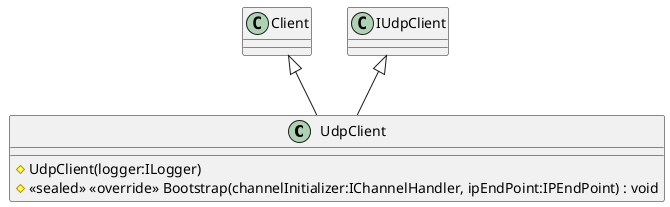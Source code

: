 @startuml
class UdpClient {
    # UdpClient(logger:ILogger)
    # <<sealed>> <<override>> Bootstrap(channelInitializer:IChannelHandler, ipEndPoint:IPEndPoint) : void
}
Client <|-- UdpClient
IUdpClient <|-- UdpClient
@enduml

